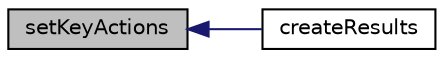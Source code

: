 digraph "setKeyActions"
{
  edge [fontname="Helvetica",fontsize="10",labelfontname="Helvetica",labelfontsize="10"];
  node [fontname="Helvetica",fontsize="10",shape=record];
  rankdir="LR";
  Node1 [label="setKeyActions",height=0.2,width=0.4,color="black", fillcolor="grey75", style="filled", fontcolor="black"];
  Node1 -> Node2 [dir="back",color="midnightblue",fontsize="10",style="solid"];
  Node2 [label="createResults",height=0.2,width=0.4,color="black", fillcolor="white", style="filled",URL="$search_8js.html#a6b2c651120de3ed1dcf0d85341d51895"];
}

